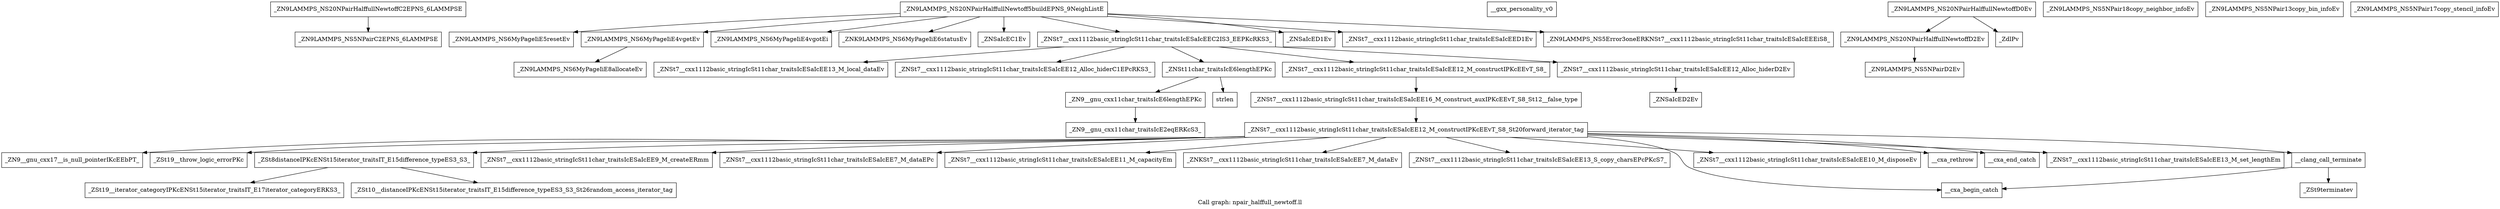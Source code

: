 digraph "Call graph: npair_halffull_newtoff.ll" {
	label="Call graph: npair_halffull_newtoff.ll";

	Node0x5608669cabc0 [shape=record,label="{_ZN9LAMMPS_NS20NPairHalffullNewtoffC2EPNS_6LAMMPSE}"];
	Node0x5608669cabc0 -> Node0x5608669ac000;
	Node0x5608669ac000 [shape=record,label="{_ZN9LAMMPS_NS5NPairC2EPNS_6LAMMPSE}"];
	Node0x5608669a9e10 [shape=record,label="{_ZN9LAMMPS_NS20NPairHalffullNewtoff5buildEPNS_9NeighListE}"];
	Node0x5608669a9e10 -> Node0x5608669b3060;
	Node0x5608669a9e10 -> Node0x5608669b8990;
	Node0x5608669a9e10 -> Node0x5608669b79e0;
	Node0x5608669a9e10 -> Node0x5608669b7f10;
	Node0x5608669a9e10 -> Node0x5608669b8db0;
	Node0x5608669a9e10 -> Node0x5608669db6c0;
	Node0x5608669a9e10 -> Node0x5608669bd840;
	Node0x5608669a9e10 -> Node0x5608669b9fd0;
	Node0x5608669a9e10 -> Node0x5608669db740;
	Node0x5608669b3060 [shape=record,label="{_ZN9LAMMPS_NS6MyPageIiE5resetEv}"];
	Node0x5608669b8990 [shape=record,label="{_ZN9LAMMPS_NS6MyPageIiE4vgetEv}"];
	Node0x5608669b8990 -> Node0x5608669b6fb0;
	Node0x5608669db740 [shape=record,label="{_ZN9LAMMPS_NS5Error3oneERKNSt7__cxx1112basic_stringIcSt11char_traitsIcESaIcEEEiS8_}"];
	Node0x5608669b8db0 [shape=record,label="{_ZNSaIcEC1Ev}"];
	Node0x5608669db6c0 [shape=record,label="{_ZNSt7__cxx1112basic_stringIcSt11char_traitsIcESaIcEEC2IS3_EEPKcRKS3_}"];
	Node0x5608669db6c0 -> Node0x5608669c4910;
	Node0x5608669db6c0 -> Node0x5608669b78f0;
	Node0x5608669db6c0 -> Node0x5608669c77e0;
	Node0x5608669db6c0 -> Node0x5608669c3f50;
	Node0x5608669db6c0 -> Node0x5608669c85f0;
	Node0x5608669b79e0 [shape=record,label="{_ZN9LAMMPS_NS6MyPageIiE4vgotEi}"];
	Node0x5608669b7f10 [shape=record,label="{_ZNK9LAMMPS_NS6MyPageIiE6statusEv}"];
	Node0x5608669c9cb0 [shape=record,label="{__gxx_personality_v0}"];
	Node0x5608669b9fd0 [shape=record,label="{_ZNSt7__cxx1112basic_stringIcSt11char_traitsIcESaIcEED1Ev}"];
	Node0x5608669bd840 [shape=record,label="{_ZNSaIcED1Ev}"];
	Node0x5608669cb1e0 [shape=record,label="{_ZN9LAMMPS_NS20NPairHalffullNewtoffD2Ev}"];
	Node0x5608669cb1e0 -> Node0x5608669ccef0;
	Node0x5608669cae70 [shape=record,label="{_ZN9LAMMPS_NS20NPairHalffullNewtoffD0Ev}"];
	Node0x5608669cae70 -> Node0x5608669cb1e0;
	Node0x5608669cae70 -> Node0x5608669cf0c0;
	Node0x5608669cfd70 [shape=record,label="{_ZN9LAMMPS_NS5NPair18copy_neighbor_infoEv}"];
	Node0x5608669a6430 [shape=record,label="{_ZN9LAMMPS_NS5NPair13copy_bin_infoEv}"];
	Node0x5608669b4fb0 [shape=record,label="{_ZN9LAMMPS_NS5NPair17copy_stencil_infoEv}"];
	Node0x5608669ccef0 [shape=record,label="{_ZN9LAMMPS_NS5NPairD2Ev}"];
	Node0x5608669cf0c0 [shape=record,label="{_ZdlPv}"];
	Node0x5608669b6fb0 [shape=record,label="{_ZN9LAMMPS_NS6MyPageIiE8allocateEv}"];
	Node0x5608669c4910 [shape=record,label="{_ZNSt7__cxx1112basic_stringIcSt11char_traitsIcESaIcEE13_M_local_dataEv}"];
	Node0x5608669b78f0 [shape=record,label="{_ZNSt7__cxx1112basic_stringIcSt11char_traitsIcESaIcEE12_Alloc_hiderC1EPcRKS3_}"];
	Node0x5608669c3f50 [shape=record,label="{_ZNSt7__cxx1112basic_stringIcSt11char_traitsIcESaIcEE12_M_constructIPKcEEvT_S8_}"];
	Node0x5608669c3f50 -> Node0x5608669c6320;
	Node0x5608669c77e0 [shape=record,label="{_ZNSt11char_traitsIcE6lengthEPKc}"];
	Node0x5608669c77e0 -> Node0x5608669c6f30;
	Node0x5608669c77e0 -> Node0x5608669cdc70;
	Node0x5608669c85f0 [shape=record,label="{_ZNSt7__cxx1112basic_stringIcSt11char_traitsIcESaIcEE12_Alloc_hiderD2Ev}"];
	Node0x5608669c85f0 -> Node0x5608669cd4e0;
	Node0x5608669c6320 [shape=record,label="{_ZNSt7__cxx1112basic_stringIcSt11char_traitsIcESaIcEE16_M_construct_auxIPKcEEvT_S8_St12__false_type}"];
	Node0x5608669c6320 -> Node0x5608669cc4e0;
	Node0x5608669cc4e0 [shape=record,label="{_ZNSt7__cxx1112basic_stringIcSt11char_traitsIcESaIcEE12_M_constructIPKcEEvT_S8_St20forward_iterator_tag}"];
	Node0x5608669cc4e0 -> Node0x5608669d34c0;
	Node0x5608669cc4e0 -> Node0x5608669c64d0;
	Node0x5608669cc4e0 -> Node0x5608669cfbd0;
	Node0x5608669cc4e0 -> Node0x5608669cfc50;
	Node0x5608669cc4e0 -> Node0x5608669ce770;
	Node0x5608669cc4e0 -> Node0x5608669db8d0;
	Node0x5608669cc4e0 -> Node0x5608669e05f0;
	Node0x5608669cc4e0 -> Node0x5608669e0670;
	Node0x5608669cc4e0 -> Node0x5608669e06f0;
	Node0x5608669cc4e0 -> Node0x5608669e0770;
	Node0x5608669cc4e0 -> Node0x5608669e07f0;
	Node0x5608669cc4e0 -> Node0x5608669e0870;
	Node0x5608669cc4e0 -> Node0x5608669e08f0;
	Node0x5608669cc4e0 -> Node0x5608669e0970;
	Node0x5608669d34c0 [shape=record,label="{_ZN9__gnu_cxx17__is_null_pointerIKcEEbPT_}"];
	Node0x5608669c64d0 [shape=record,label="{_ZSt19__throw_logic_errorPKc}"];
	Node0x5608669cfbd0 [shape=record,label="{_ZSt8distanceIPKcENSt15iterator_traitsIT_E15difference_typeES3_S3_}"];
	Node0x5608669cfbd0 -> Node0x5608669e09f0;
	Node0x5608669cfbd0 -> Node0x5608669e0a70;
	Node0x5608669ce770 [shape=record,label="{_ZNSt7__cxx1112basic_stringIcSt11char_traitsIcESaIcEE7_M_dataEPc}"];
	Node0x5608669cfc50 [shape=record,label="{_ZNSt7__cxx1112basic_stringIcSt11char_traitsIcESaIcEE9_M_createERmm}"];
	Node0x5608669db8d0 [shape=record,label="{_ZNSt7__cxx1112basic_stringIcSt11char_traitsIcESaIcEE11_M_capacityEm}"];
	Node0x5608669e0670 [shape=record,label="{_ZNSt7__cxx1112basic_stringIcSt11char_traitsIcESaIcEE13_S_copy_charsEPcPKcS7_}"];
	Node0x5608669e05f0 [shape=record,label="{_ZNKSt7__cxx1112basic_stringIcSt11char_traitsIcESaIcEE7_M_dataEv}"];
	Node0x5608669e06f0 [shape=record,label="{__cxa_begin_catch}"];
	Node0x5608669e0770 [shape=record,label="{_ZNSt7__cxx1112basic_stringIcSt11char_traitsIcESaIcEE10_M_disposeEv}"];
	Node0x5608669e07f0 [shape=record,label="{__cxa_rethrow}"];
	Node0x5608669e0870 [shape=record,label="{__cxa_end_catch}"];
	Node0x5608669e0970 [shape=record,label="{__clang_call_terminate}"];
	Node0x5608669e0970 -> Node0x5608669e06f0;
	Node0x5608669e0970 -> Node0x5608669e01a0;
	Node0x5608669e01a0 [shape=record,label="{_ZSt9terminatev}"];
	Node0x5608669e08f0 [shape=record,label="{_ZNSt7__cxx1112basic_stringIcSt11char_traitsIcESaIcEE13_M_set_lengthEm}"];
	Node0x5608669e0a70 [shape=record,label="{_ZSt10__distanceIPKcENSt15iterator_traitsIT_E15difference_typeES3_S3_St26random_access_iterator_tag}"];
	Node0x5608669e09f0 [shape=record,label="{_ZSt19__iterator_categoryIPKcENSt15iterator_traitsIT_E17iterator_categoryERKS3_}"];
	Node0x5608669c6f30 [shape=record,label="{_ZN9__gnu_cxx11char_traitsIcE6lengthEPKc}"];
	Node0x5608669c6f30 -> Node0x5608669e0250;
	Node0x5608669cdc70 [shape=record,label="{strlen}"];
	Node0x5608669e0250 [shape=record,label="{_ZN9__gnu_cxx11char_traitsIcE2eqERKcS3_}"];
	Node0x5608669cd4e0 [shape=record,label="{_ZNSaIcED2Ev}"];
}
